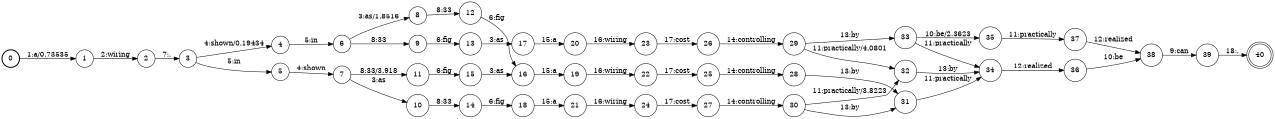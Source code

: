 digraph FST {
rankdir = LR;
size = "8.5,11";
label = "";
center = 1;
orientation = Portrait;
ranksep = "0.4";
nodesep = "0.25";
0 [label = "0", shape = circle, style = bold, fontsize = 14]
	0 -> 1 [label = "1:a/0.73535", fontsize = 14];
1 [label = "1", shape = circle, style = solid, fontsize = 14]
	1 -> 2 [label = "2:wiring", fontsize = 14];
2 [label = "2", shape = circle, style = solid, fontsize = 14]
	2 -> 3 [label = "7:.", fontsize = 14];
3 [label = "3", shape = circle, style = solid, fontsize = 14]
	3 -> 4 [label = "4:shown/0.19434", fontsize = 14];
	3 -> 5 [label = "5:in", fontsize = 14];
4 [label = "4", shape = circle, style = solid, fontsize = 14]
	4 -> 6 [label = "5:in", fontsize = 14];
5 [label = "5", shape = circle, style = solid, fontsize = 14]
	5 -> 7 [label = "4:shown", fontsize = 14];
6 [label = "6", shape = circle, style = solid, fontsize = 14]
	6 -> 8 [label = "3:as/1.8516", fontsize = 14];
	6 -> 9 [label = "8:33", fontsize = 14];
7 [label = "7", shape = circle, style = solid, fontsize = 14]
	7 -> 10 [label = "3:as", fontsize = 14];
	7 -> 11 [label = "8:33/3.918", fontsize = 14];
8 [label = "8", shape = circle, style = solid, fontsize = 14]
	8 -> 12 [label = "8:33", fontsize = 14];
9 [label = "9", shape = circle, style = solid, fontsize = 14]
	9 -> 13 [label = "6:fig", fontsize = 14];
10 [label = "10", shape = circle, style = solid, fontsize = 14]
	10 -> 14 [label = "8:33", fontsize = 14];
11 [label = "11", shape = circle, style = solid, fontsize = 14]
	11 -> 15 [label = "6:fig", fontsize = 14];
12 [label = "12", shape = circle, style = solid, fontsize = 14]
	12 -> 16 [label = "6:fig", fontsize = 14];
13 [label = "13", shape = circle, style = solid, fontsize = 14]
	13 -> 17 [label = "3:as", fontsize = 14];
14 [label = "14", shape = circle, style = solid, fontsize = 14]
	14 -> 18 [label = "6:fig", fontsize = 14];
15 [label = "15", shape = circle, style = solid, fontsize = 14]
	15 -> 16 [label = "3:as", fontsize = 14];
16 [label = "16", shape = circle, style = solid, fontsize = 14]
	16 -> 19 [label = "15:a", fontsize = 14];
17 [label = "17", shape = circle, style = solid, fontsize = 14]
	17 -> 20 [label = "15:a", fontsize = 14];
18 [label = "18", shape = circle, style = solid, fontsize = 14]
	18 -> 21 [label = "15:a", fontsize = 14];
19 [label = "19", shape = circle, style = solid, fontsize = 14]
	19 -> 22 [label = "16:wiring", fontsize = 14];
20 [label = "20", shape = circle, style = solid, fontsize = 14]
	20 -> 23 [label = "16:wiring", fontsize = 14];
21 [label = "21", shape = circle, style = solid, fontsize = 14]
	21 -> 24 [label = "16:wiring", fontsize = 14];
22 [label = "22", shape = circle, style = solid, fontsize = 14]
	22 -> 25 [label = "17:cost", fontsize = 14];
23 [label = "23", shape = circle, style = solid, fontsize = 14]
	23 -> 26 [label = "17:cost", fontsize = 14];
24 [label = "24", shape = circle, style = solid, fontsize = 14]
	24 -> 27 [label = "17:cost", fontsize = 14];
25 [label = "25", shape = circle, style = solid, fontsize = 14]
	25 -> 28 [label = "14:controlling", fontsize = 14];
26 [label = "26", shape = circle, style = solid, fontsize = 14]
	26 -> 29 [label = "14:controlling", fontsize = 14];
27 [label = "27", shape = circle, style = solid, fontsize = 14]
	27 -> 30 [label = "14:controlling", fontsize = 14];
28 [label = "28", shape = circle, style = solid, fontsize = 14]
	28 -> 31 [label = "13:by", fontsize = 14];
29 [label = "29", shape = circle, style = solid, fontsize = 14]
	29 -> 32 [label = "11:practically/4.0801", fontsize = 14];
	29 -> 33 [label = "13:by", fontsize = 14];
30 [label = "30", shape = circle, style = solid, fontsize = 14]
	30 -> 32 [label = "11:practically/3.8223", fontsize = 14];
	30 -> 31 [label = "13:by", fontsize = 14];
31 [label = "31", shape = circle, style = solid, fontsize = 14]
	31 -> 34 [label = "11:practically", fontsize = 14];
32 [label = "32", shape = circle, style = solid, fontsize = 14]
	32 -> 34 [label = "13:by", fontsize = 14];
33 [label = "33", shape = circle, style = solid, fontsize = 14]
	33 -> 35 [label = "10:be/2.3623", fontsize = 14];
	33 -> 34 [label = "11:practically", fontsize = 14];
34 [label = "34", shape = circle, style = solid, fontsize = 14]
	34 -> 36 [label = "12:realized", fontsize = 14];
35 [label = "35", shape = circle, style = solid, fontsize = 14]
	35 -> 37 [label = "11:practically", fontsize = 14];
36 [label = "36", shape = circle, style = solid, fontsize = 14]
	36 -> 38 [label = "10:be", fontsize = 14];
37 [label = "37", shape = circle, style = solid, fontsize = 14]
	37 -> 38 [label = "12:realized", fontsize = 14];
38 [label = "38", shape = circle, style = solid, fontsize = 14]
	38 -> 39 [label = "9:can", fontsize = 14];
39 [label = "39", shape = circle, style = solid, fontsize = 14]
	39 -> 40 [label = "18:.", fontsize = 14];
40 [label = "40", shape = doublecircle, style = solid, fontsize = 14]
}
